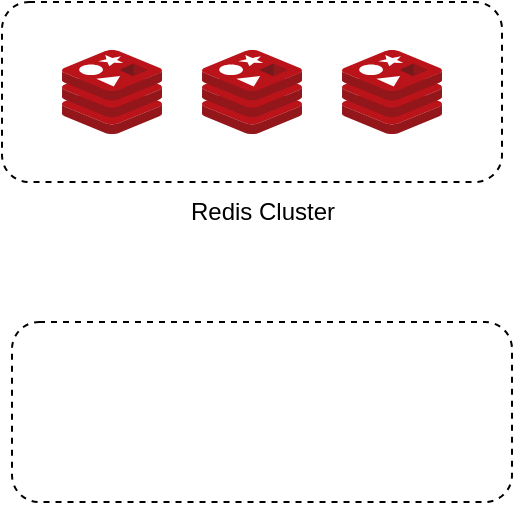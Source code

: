 <mxfile version="20.8.20" type="github">
  <diagram name="Page-1" id="btoBPyPb3MBmi9GO_00n">
    <mxGraphModel dx="904" dy="862" grid="1" gridSize="10" guides="1" tooltips="1" connect="1" arrows="1" fold="1" page="1" pageScale="1" pageWidth="850" pageHeight="1100" math="0" shadow="0">
      <root>
        <mxCell id="0" />
        <mxCell id="1" parent="0" />
        <mxCell id="OVYXZK8LTD6TJlUQOYzu-2" value="" style="rounded=1;whiteSpace=wrap;html=1;dashed=1;" vertex="1" parent="1">
          <mxGeometry x="1430" y="80" width="250" height="90" as="geometry" />
        </mxCell>
        <mxCell id="OVYXZK8LTD6TJlUQOYzu-3" value="" style="sketch=0;aspect=fixed;html=1;points=[];align=center;image;fontSize=12;image=img/lib/mscae/Cache_Redis_Product.svg;dashed=1;" vertex="1" parent="1">
          <mxGeometry x="1460" y="104" width="50" height="42" as="geometry" />
        </mxCell>
        <mxCell id="OVYXZK8LTD6TJlUQOYzu-4" value="" style="sketch=0;aspect=fixed;html=1;points=[];align=center;image;fontSize=12;image=img/lib/mscae/Cache_Redis_Product.svg;dashed=1;" vertex="1" parent="1">
          <mxGeometry x="1530" y="104" width="50" height="42" as="geometry" />
        </mxCell>
        <mxCell id="OVYXZK8LTD6TJlUQOYzu-5" value="" style="sketch=0;aspect=fixed;html=1;points=[];align=center;image;fontSize=12;image=img/lib/mscae/Cache_Redis_Product.svg;dashed=1;" vertex="1" parent="1">
          <mxGeometry x="1600" y="104" width="50" height="42" as="geometry" />
        </mxCell>
        <mxCell id="OVYXZK8LTD6TJlUQOYzu-6" value="Redis Cluster" style="text;html=1;align=center;verticalAlign=middle;resizable=0;points=[];autosize=1;strokeColor=none;fillColor=none;" vertex="1" parent="1">
          <mxGeometry x="1510" y="170" width="100" height="30" as="geometry" />
        </mxCell>
        <mxCell id="OVYXZK8LTD6TJlUQOYzu-7" value="" style="rounded=1;whiteSpace=wrap;html=1;dashed=1;" vertex="1" parent="1">
          <mxGeometry x="1435" y="240" width="250" height="90" as="geometry" />
        </mxCell>
      </root>
    </mxGraphModel>
  </diagram>
</mxfile>
